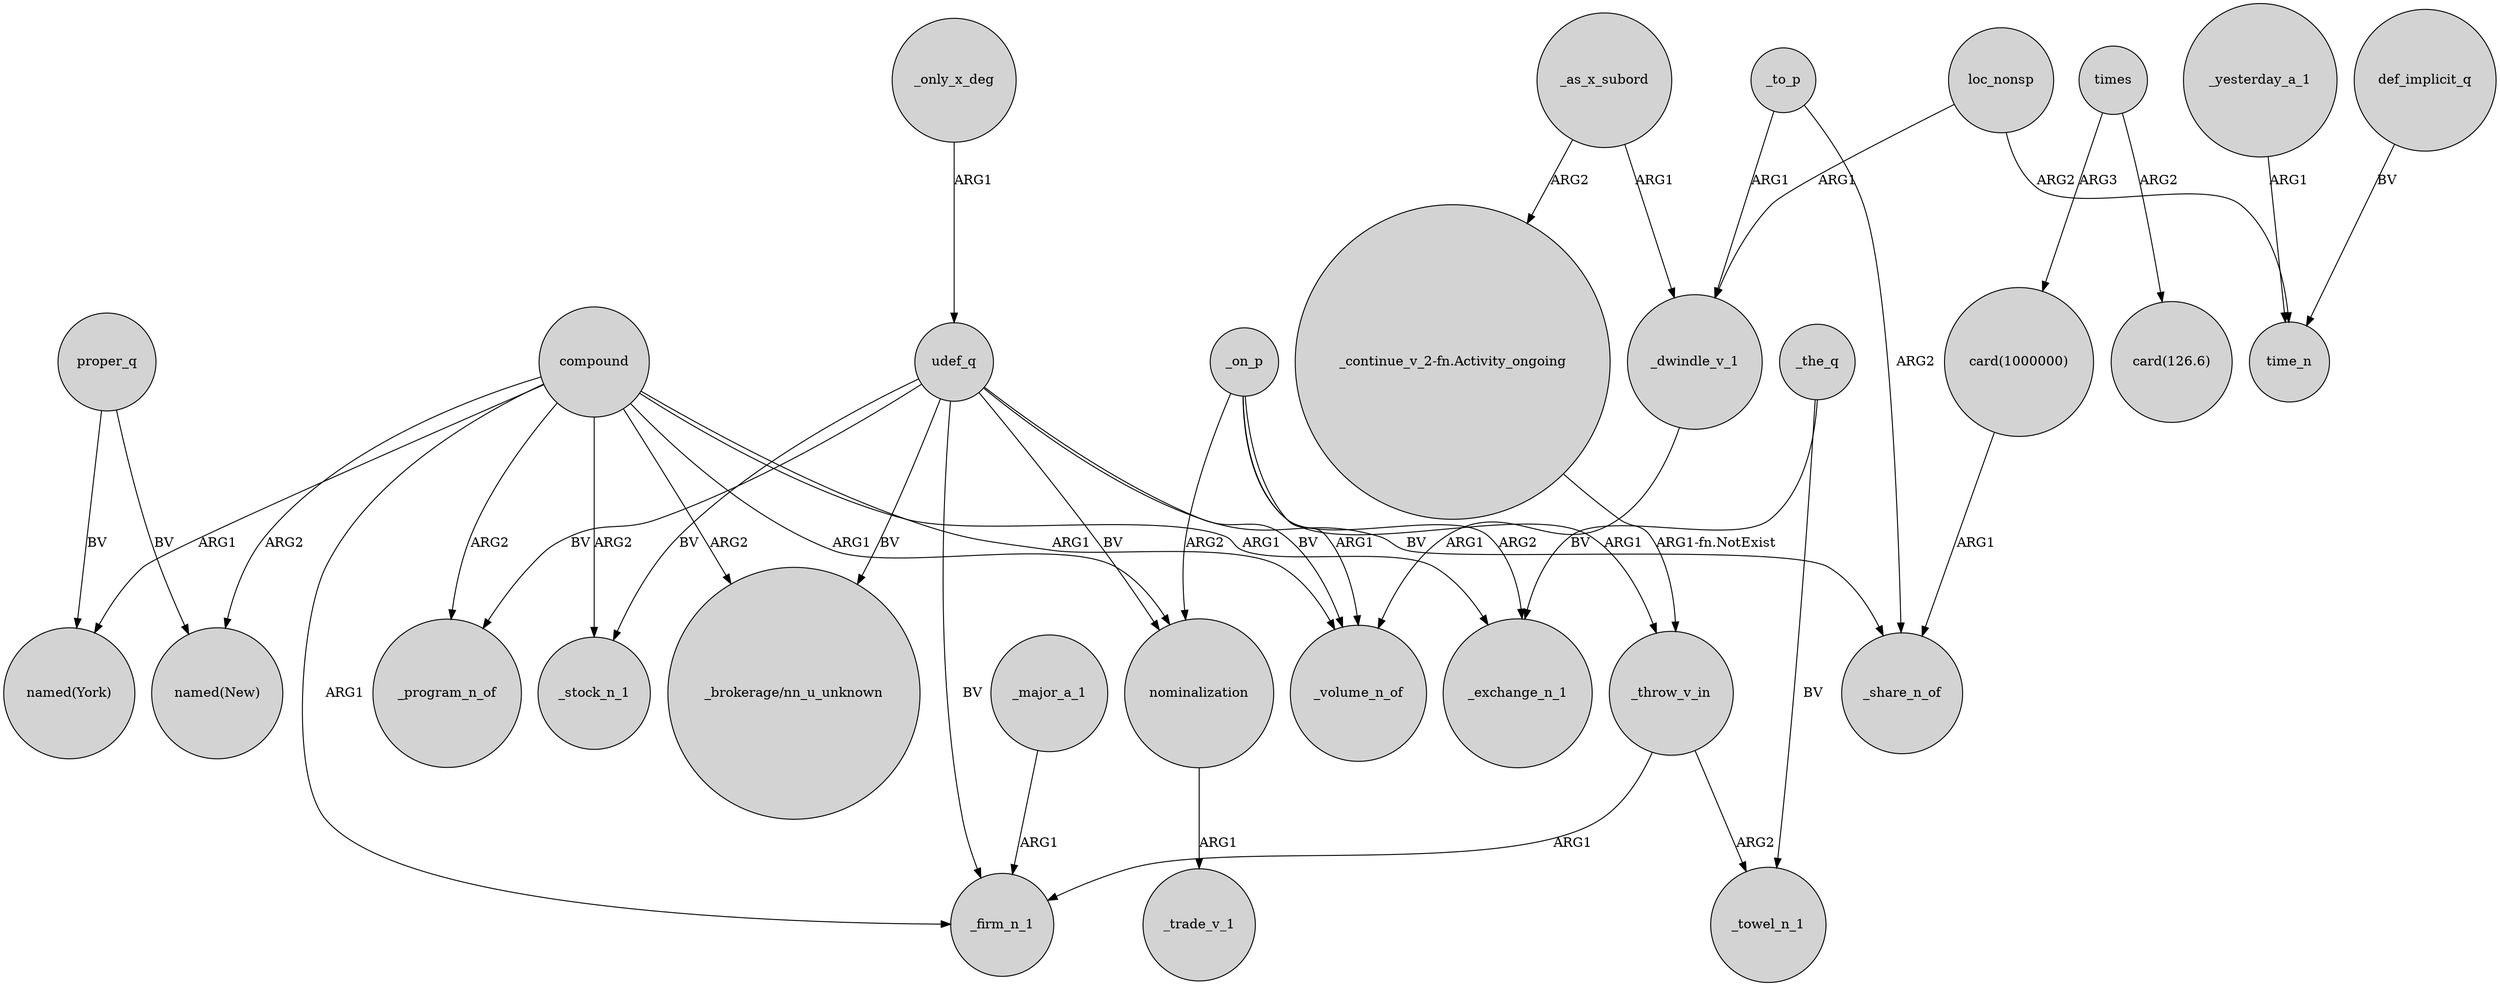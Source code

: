 digraph {
	node [shape=circle style=filled]
	_only_x_deg -> udef_q [label=ARG1]
	compound -> _program_n_of [label=ARG2]
	_to_p -> _share_n_of [label=ARG2]
	_yesterday_a_1 -> time_n [label=ARG1]
	compound -> "named(New)" [label=ARG2]
	_as_x_subord -> "_continue_v_2-fn.Activity_ongoing" [label=ARG2]
	def_implicit_q -> time_n [label=BV]
	_on_p -> _volume_n_of [label=ARG1]
	proper_q -> "named(New)" [label=BV]
	_on_p -> nominalization [label=ARG2]
	udef_q -> _volume_n_of [label=BV]
	udef_q -> _firm_n_1 [label=BV]
	udef_q -> _program_n_of [label=BV]
	compound -> "_brokerage/nn_u_unknown" [label=ARG2]
	nominalization -> _trade_v_1 [label=ARG1]
	loc_nonsp -> _dwindle_v_1 [label=ARG1]
	loc_nonsp -> time_n [label=ARG2]
	_on_p -> _throw_v_in [label=ARG1]
	compound -> _stock_n_1 [label=ARG2]
	udef_q -> "_brokerage/nn_u_unknown" [label=BV]
	_throw_v_in -> _towel_n_1 [label=ARG2]
	_the_q -> _towel_n_1 [label=BV]
	udef_q -> _stock_n_1 [label=BV]
	compound -> "named(York)" [label=ARG1]
	_to_p -> _dwindle_v_1 [label=ARG1]
	compound -> _exchange_n_1 [label=ARG1]
	times -> "card(1000000)" [label=ARG3]
	times -> "card(126.6)" [label=ARG2]
	compound -> _firm_n_1 [label=ARG1]
	udef_q -> nominalization [label=BV]
	udef_q -> _share_n_of [label=BV]
	"card(1000000)" -> _share_n_of [label=ARG1]
	"_continue_v_2-fn.Activity_ongoing" -> _throw_v_in [label="ARG1-fn.NotExist"]
	_on_p -> _exchange_n_1 [label=ARG2]
	_dwindle_v_1 -> _volume_n_of [label=ARG1]
	_major_a_1 -> _firm_n_1 [label=ARG1]
	proper_q -> "named(York)" [label=BV]
	_as_x_subord -> _dwindle_v_1 [label=ARG1]
	compound -> nominalization [label=ARG1]
	_the_q -> _exchange_n_1 [label=BV]
	compound -> _volume_n_of [label=ARG1]
	_throw_v_in -> _firm_n_1 [label=ARG1]
}
